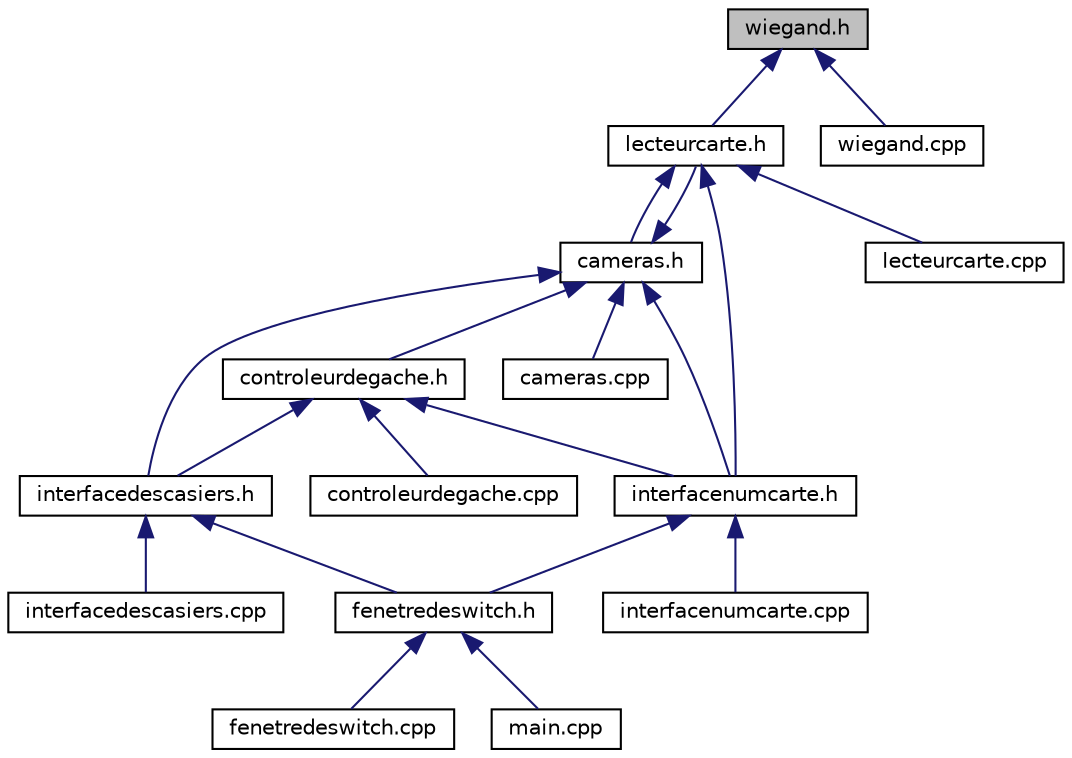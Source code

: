 digraph "wiegand.h"
{
  edge [fontname="Helvetica",fontsize="10",labelfontname="Helvetica",labelfontsize="10"];
  node [fontname="Helvetica",fontsize="10",shape=record];
  Node2 [label="wiegand.h",height=0.2,width=0.4,color="black", fillcolor="grey75", style="filled", fontcolor="black"];
  Node2 -> Node3 [dir="back",color="midnightblue",fontsize="10",style="solid",fontname="Helvetica"];
  Node3 [label="lecteurcarte.h",height=0.2,width=0.4,color="black", fillcolor="white", style="filled",URL="$lecteurcarte_8h.html"];
  Node3 -> Node4 [dir="back",color="midnightblue",fontsize="10",style="solid",fontname="Helvetica"];
  Node4 [label="cameras.h",height=0.2,width=0.4,color="black", fillcolor="white", style="filled",URL="$cameras_8h.html"];
  Node4 -> Node5 [dir="back",color="midnightblue",fontsize="10",style="solid",fontname="Helvetica"];
  Node5 [label="cameras.cpp",height=0.2,width=0.4,color="black", fillcolor="white", style="filled",URL="$cameras_8cpp.html"];
  Node4 -> Node3 [dir="back",color="midnightblue",fontsize="10",style="solid",fontname="Helvetica"];
  Node4 -> Node6 [dir="back",color="midnightblue",fontsize="10",style="solid",fontname="Helvetica"];
  Node6 [label="controleurdegache.h",height=0.2,width=0.4,color="black", fillcolor="white", style="filled",URL="$controleurdegache_8h.html"];
  Node6 -> Node7 [dir="back",color="midnightblue",fontsize="10",style="solid",fontname="Helvetica"];
  Node7 [label="controleurdegache.cpp",height=0.2,width=0.4,color="black", fillcolor="white", style="filled",URL="$controleurdegache_8cpp.html"];
  Node6 -> Node8 [dir="back",color="midnightblue",fontsize="10",style="solid",fontname="Helvetica"];
  Node8 [label="interfacedescasiers.h",height=0.2,width=0.4,color="black", fillcolor="white", style="filled",URL="$interfacedescasiers_8h.html",tooltip="Implémentation de la classe visuel InterfaceDesCasiers. "];
  Node8 -> Node9 [dir="back",color="midnightblue",fontsize="10",style="solid",fontname="Helvetica"];
  Node9 [label="fenetredeswitch.h",height=0.2,width=0.4,color="black", fillcolor="white", style="filled",URL="$fenetredeswitch_8h.html",tooltip="Déclaration de la classe visuel FenetreDeSwitch. "];
  Node9 -> Node10 [dir="back",color="midnightblue",fontsize="10",style="solid",fontname="Helvetica"];
  Node10 [label="fenetredeswitch.cpp",height=0.2,width=0.4,color="black", fillcolor="white", style="filled",URL="$fenetredeswitch_8cpp.html",tooltip="Implémentation de la classe visuel fenetreDeSwitch. "];
  Node9 -> Node11 [dir="back",color="midnightblue",fontsize="10",style="solid",fontname="Helvetica"];
  Node11 [label="main.cpp",height=0.2,width=0.4,color="black", fillcolor="white", style="filled",URL="$main_8cpp.html"];
  Node8 -> Node12 [dir="back",color="midnightblue",fontsize="10",style="solid",fontname="Helvetica"];
  Node12 [label="interfacedescasiers.cpp",height=0.2,width=0.4,color="black", fillcolor="white", style="filled",URL="$interfacedescasiers_8cpp.html"];
  Node6 -> Node13 [dir="back",color="midnightblue",fontsize="10",style="solid",fontname="Helvetica"];
  Node13 [label="interfacenumcarte.h",height=0.2,width=0.4,color="black", fillcolor="white", style="filled",URL="$interfacenumcarte_8h.html",tooltip="Implémentation de la classe visuel InterfaceNumCarte. "];
  Node13 -> Node9 [dir="back",color="midnightblue",fontsize="10",style="solid",fontname="Helvetica"];
  Node13 -> Node14 [dir="back",color="midnightblue",fontsize="10",style="solid",fontname="Helvetica"];
  Node14 [label="interfacenumcarte.cpp",height=0.2,width=0.4,color="black", fillcolor="white", style="filled",URL="$interfacenumcarte_8cpp.html"];
  Node4 -> Node8 [dir="back",color="midnightblue",fontsize="10",style="solid",fontname="Helvetica"];
  Node4 -> Node13 [dir="back",color="midnightblue",fontsize="10",style="solid",fontname="Helvetica"];
  Node3 -> Node13 [dir="back",color="midnightblue",fontsize="10",style="solid",fontname="Helvetica"];
  Node3 -> Node15 [dir="back",color="midnightblue",fontsize="10",style="solid",fontname="Helvetica"];
  Node15 [label="lecteurcarte.cpp",height=0.2,width=0.4,color="black", fillcolor="white", style="filled",URL="$lecteurcarte_8cpp.html"];
  Node2 -> Node16 [dir="back",color="midnightblue",fontsize="10",style="solid",fontname="Helvetica"];
  Node16 [label="wiegand.cpp",height=0.2,width=0.4,color="black", fillcolor="white", style="filled",URL="$wiegand_8cpp.html"];
}
